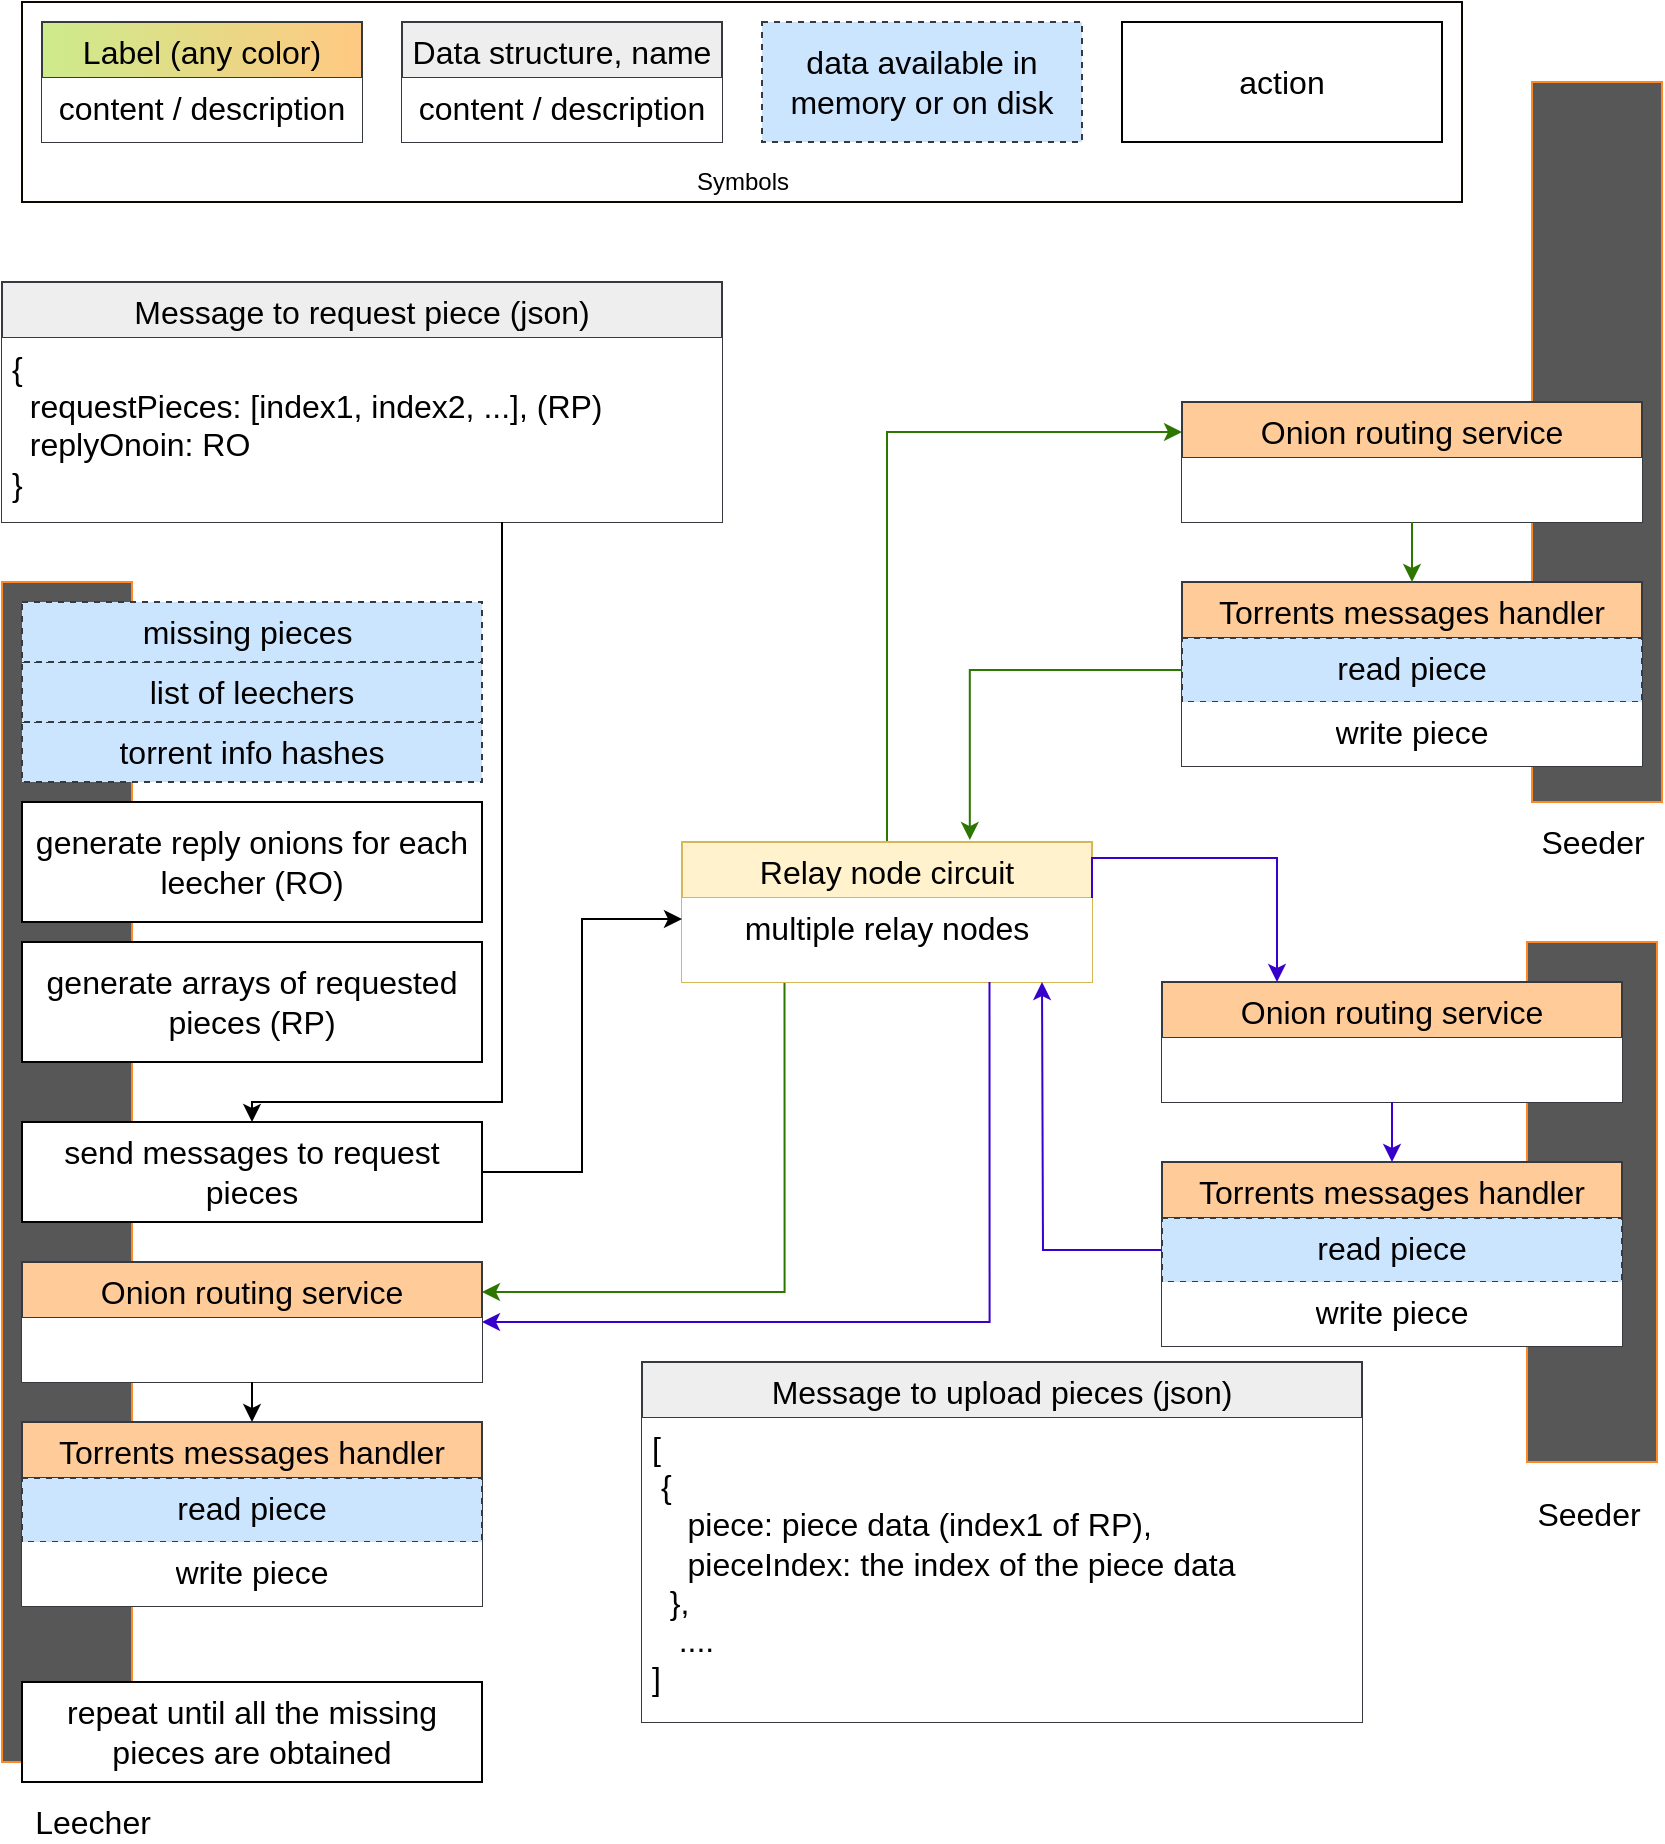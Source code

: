 <mxfile version="19.0.3" type="device"><diagram id="4xbC4ObY25uivZBP897c" name="Page-1"><mxGraphModel dx="1363" dy="905" grid="1" gridSize="10" guides="1" tooltips="1" connect="1" arrows="1" fold="1" page="1" pageScale="1" pageWidth="850" pageHeight="1100" math="0" shadow="0"><root><mxCell id="0"/><mxCell id="1" parent="0"/><mxCell id="p1-u_pgE0dWVdGw9q0E_-19" value="" style="rounded=0;whiteSpace=wrap;html=1;fillColor=#575757;gradientColor=none;strokeColor=#FF8826;" vertex="1" parent="1"><mxGeometry x="775" y="140" width="65" height="360" as="geometry"/></mxCell><mxCell id="p1-u_pgE0dWVdGw9q0E_-1" value="" style="rounded=0;whiteSpace=wrap;html=1;fillColor=#575757;gradientColor=none;strokeColor=#FF8826;" vertex="1" parent="1"><mxGeometry x="10" y="390" width="65" height="590" as="geometry"/></mxCell><mxCell id="p1-u_pgE0dWVdGw9q0E_-3" value="&lt;font style=&quot;font-size: 16px;&quot;&gt;Seeder&lt;br&gt;&lt;/font&gt;" style="text;html=1;align=center;verticalAlign=middle;resizable=0;points=[];autosize=1;strokeColor=none;fillColor=none;" vertex="1" parent="1"><mxGeometry x="770" y="510" width="70" height="20" as="geometry"/></mxCell><mxCell id="p1-u_pgE0dWVdGw9q0E_-9" value="&lt;font style=&quot;font-size: 16px;&quot;&gt;Leecher&lt;br&gt;&lt;/font&gt;" style="text;html=1;align=center;verticalAlign=middle;resizable=0;points=[];autosize=1;strokeColor=none;fillColor=none;" vertex="1" parent="1"><mxGeometry x="20" y="1000" width="70" height="20" as="geometry"/></mxCell><mxCell id="p1-u_pgE0dWVdGw9q0E_-10" value="&lt;font style=&quot;font-size: 16px;&quot;&gt;torrent info hashes&lt;br&gt;&lt;/font&gt;" style="rounded=0;whiteSpace=wrap;html=1;fillColor=#cce5ff;strokeColor=#36393d;dashed=1;strokeWidth=1;" vertex="1" parent="1"><mxGeometry x="20" y="460" width="230" height="30" as="geometry"/></mxCell><mxCell id="p1-u_pgE0dWVdGw9q0E_-20" value="&lt;font style=&quot;font-size: 16px;&quot;&gt;list of leechers&lt;br&gt;&lt;/font&gt;" style="rounded=0;whiteSpace=wrap;html=1;fillColor=#cce5ff;strokeColor=#36393d;dashed=1;strokeWidth=1;" vertex="1" parent="1"><mxGeometry x="20" y="430" width="230" height="30" as="geometry"/></mxCell><mxCell id="p1-u_pgE0dWVdGw9q0E_-21" value="" style="group;fillColor=#cce5ff;strokeColor=#36393d;gradientColor=#ffffff;" vertex="1" connectable="0" parent="1"><mxGeometry x="20" y="100" width="720" height="100" as="geometry"/></mxCell><mxCell id="p1-u_pgE0dWVdGw9q0E_-22" value="" style="rounded=0;whiteSpace=wrap;html=1;fillColor=default;strokeColor=#0D0702;" vertex="1" parent="p1-u_pgE0dWVdGw9q0E_-21"><mxGeometry width="720" height="100" as="geometry"/></mxCell><mxCell id="p1-u_pgE0dWVdGw9q0E_-23" value="&lt;font style=&quot;font-size: 16px;&quot;&gt;data&amp;nbsp;&lt;span&gt;&lt;span data-dobid=&quot;hdw&quot;&gt;available in memory or on disk&lt;/span&gt;&lt;/span&gt;&lt;br&gt;&lt;/font&gt;" style="rounded=0;whiteSpace=wrap;html=1;fillColor=#cce5ff;strokeColor=#36393d;dashed=1;strokeWidth=1;" vertex="1" parent="p1-u_pgE0dWVdGw9q0E_-21"><mxGeometry x="370" y="10" width="160" height="60" as="geometry"/></mxCell><mxCell id="p1-u_pgE0dWVdGw9q0E_-24" value="Data structure, name" style="swimlane;fontStyle=0;childLayout=stackLayout;horizontal=1;startSize=28;horizontalStack=0;resizeParent=1;resizeParentMax=0;resizeLast=0;collapsible=1;marginBottom=0;rounded=0;fontSize=16;fillColor=#eeeeee;strokeColor=#36393d;" vertex="1" parent="p1-u_pgE0dWVdGw9q0E_-21"><mxGeometry x="190" y="10" width="160" height="60" as="geometry"/></mxCell><mxCell id="p1-u_pgE0dWVdGw9q0E_-25" value="&lt;h1&gt;&lt;/h1&gt;&lt;span style=&quot;background-color: initial;&quot;&gt;&lt;div style=&quot;&quot;&gt;&lt;span style=&quot;font-size: 16px; background-color: initial;&quot;&gt;content / description&lt;/span&gt;&lt;/div&gt;&lt;/span&gt;" style="text;html=1;strokeColor=none;fillColor=default;spacing=5;spacingTop=-20;whiteSpace=wrap;overflow=hidden;rounded=0;align=center;" vertex="1" parent="p1-u_pgE0dWVdGw9q0E_-24"><mxGeometry y="28" width="160" height="32" as="geometry"/></mxCell><mxCell id="p1-u_pgE0dWVdGw9q0E_-26" value="Label (any color)" style="swimlane;fontStyle=0;childLayout=stackLayout;horizontal=1;startSize=28;horizontalStack=0;resizeParent=1;resizeParentMax=0;resizeLast=0;collapsible=1;marginBottom=0;rounded=0;fontSize=16;fillColor=#cdeb8b;strokeColor=#36393d;gradientColor=#FFC982;gradientDirection=east;" vertex="1" parent="p1-u_pgE0dWVdGw9q0E_-21"><mxGeometry x="10" y="10" width="160" height="60" as="geometry"/></mxCell><mxCell id="p1-u_pgE0dWVdGw9q0E_-27" value="&lt;h1&gt;&lt;/h1&gt;&lt;span style=&quot;background-color: initial;&quot;&gt;&lt;div style=&quot;&quot;&gt;&lt;span style=&quot;font-size: 16px; background-color: initial;&quot;&gt;content / description&lt;/span&gt;&lt;/div&gt;&lt;/span&gt;" style="text;html=1;strokeColor=none;fillColor=default;spacing=5;spacingTop=-20;whiteSpace=wrap;overflow=hidden;rounded=0;align=center;" vertex="1" parent="p1-u_pgE0dWVdGw9q0E_-26"><mxGeometry y="28" width="160" height="32" as="geometry"/></mxCell><mxCell id="p1-u_pgE0dWVdGw9q0E_-28" value="&lt;font style=&quot;font-size: 16px;&quot;&gt;action&lt;br&gt;&lt;/font&gt;" style="rounded=0;whiteSpace=wrap;html=1;fillColor=default;strokeColor=#050301;" vertex="1" parent="p1-u_pgE0dWVdGw9q0E_-21"><mxGeometry x="550" y="10" width="160" height="60" as="geometry"/></mxCell><mxCell id="p1-u_pgE0dWVdGw9q0E_-29" value="Symbols" style="text;html=1;align=center;verticalAlign=middle;resizable=0;points=[];autosize=1;strokeColor=none;fillColor=none;" vertex="1" parent="p1-u_pgE0dWVdGw9q0E_-21"><mxGeometry x="330" y="80" width="60" height="20" as="geometry"/></mxCell><mxCell id="p1-u_pgE0dWVdGw9q0E_-31" value="" style="rounded=0;whiteSpace=wrap;html=1;fillColor=#575757;gradientColor=none;strokeColor=#FF8826;" vertex="1" parent="1"><mxGeometry x="772.5" y="570" width="65" height="260" as="geometry"/></mxCell><mxCell id="p1-u_pgE0dWVdGw9q0E_-32" value="&lt;font style=&quot;font-size: 16px;&quot;&gt;Seeder&lt;br&gt;&lt;/font&gt;" style="text;html=1;align=center;verticalAlign=middle;resizable=0;points=[];autosize=1;strokeColor=none;fillColor=none;" vertex="1" parent="1"><mxGeometry x="767.5" y="846" width="70" height="20" as="geometry"/></mxCell><mxCell id="p1-u_pgE0dWVdGw9q0E_-33" value="&lt;font style=&quot;font-size: 16px;&quot;&gt;generate reply onions for each leecher (RO)&lt;br&gt;&lt;/font&gt;" style="rounded=0;whiteSpace=wrap;html=1;fillColor=default;strokeColor=#050301;" vertex="1" parent="1"><mxGeometry x="20" y="500" width="230" height="60" as="geometry"/></mxCell><mxCell id="p1-u_pgE0dWVdGw9q0E_-53" style="edgeStyle=orthogonalEdgeStyle;rounded=0;orthogonalLoop=1;jettySize=auto;html=1;exitX=0.5;exitY=0;exitDx=0;exitDy=0;entryX=0;entryY=0.25;entryDx=0;entryDy=0;fillColor=#60a917;strokeColor=#2D7600;" edge="1" parent="1" source="p1-u_pgE0dWVdGw9q0E_-34" target="p1-u_pgE0dWVdGw9q0E_-54"><mxGeometry relative="1" as="geometry"><Array as="points"><mxPoint x="453" y="315"/></Array></mxGeometry></mxCell><mxCell id="p1-u_pgE0dWVdGw9q0E_-72" style="edgeStyle=orthogonalEdgeStyle;rounded=0;orthogonalLoop=1;jettySize=auto;html=1;exitX=0.25;exitY=1;exitDx=0;exitDy=0;entryX=1;entryY=0.25;entryDx=0;entryDy=0;fillColor=#60a917;strokeColor=#2D7600;" edge="1" parent="1" source="p1-u_pgE0dWVdGw9q0E_-34" target="p1-u_pgE0dWVdGw9q0E_-44"><mxGeometry relative="1" as="geometry"/></mxCell><mxCell id="p1-u_pgE0dWVdGw9q0E_-34" value="Relay node circuit" style="swimlane;fontStyle=0;childLayout=stackLayout;horizontal=1;startSize=28;horizontalStack=0;resizeParent=1;resizeParentMax=0;resizeLast=0;collapsible=1;marginBottom=0;rounded=0;fontSize=16;fillColor=#fff2cc;strokeColor=#d6b656;gradientDirection=east;" vertex="1" parent="1"><mxGeometry x="350" y="520" width="205" height="70" as="geometry"/></mxCell><mxCell id="p1-u_pgE0dWVdGw9q0E_-35" value="&lt;h1&gt;&lt;/h1&gt;&lt;span style=&quot;background-color: initial;&quot;&gt;&lt;div style=&quot;&quot;&gt;&lt;span style=&quot;font-size: 16px; background-color: initial;&quot;&gt;multiple relay nodes&lt;/span&gt;&lt;/div&gt;&lt;/span&gt;" style="text;html=1;strokeColor=none;fillColor=default;spacing=5;spacingTop=-20;whiteSpace=wrap;overflow=hidden;rounded=0;align=center;" vertex="1" parent="p1-u_pgE0dWVdGw9q0E_-34"><mxGeometry y="28" width="205" height="42" as="geometry"/></mxCell><mxCell id="p1-u_pgE0dWVdGw9q0E_-41" value="Message to request piece (json)" style="swimlane;fontStyle=0;childLayout=stackLayout;horizontal=1;startSize=28;horizontalStack=0;resizeParent=1;resizeParentMax=0;resizeLast=0;collapsible=1;marginBottom=0;rounded=0;fontSize=16;fillColor=#eeeeee;strokeColor=#36393d;" vertex="1" parent="1"><mxGeometry x="10" y="240" width="360" height="120" as="geometry"/></mxCell><mxCell id="p1-u_pgE0dWVdGw9q0E_-42" value="&lt;h1&gt;&lt;/h1&gt;&lt;span style=&quot;background-color: initial;&quot;&gt;&lt;div style=&quot;&quot;&gt;&lt;span style=&quot;font-size: 16px; background-color: initial;&quot;&gt;{&lt;/span&gt;&lt;/div&gt;&lt;div style=&quot;&quot;&gt;&lt;span style=&quot;font-size: 16px; background-color: initial;&quot;&gt;&amp;nbsp; requestPieces: [index1, index2, ...], (RP)&lt;/span&gt;&lt;/div&gt;&lt;div style=&quot;&quot;&gt;&lt;span style=&quot;font-size: 16px; background-color: initial;&quot;&gt;&amp;nbsp; replyOnoin: RO&lt;/span&gt;&lt;/div&gt;&lt;div style=&quot;&quot;&gt;&lt;span style=&quot;font-size: 16px; background-color: initial;&quot;&gt;}&lt;/span&gt;&lt;/div&gt;&lt;div style=&quot;&quot;&gt;&lt;span style=&quot;font-size: 16px; background-color: initial;&quot;&gt;&lt;br&gt;&lt;/span&gt;&lt;/div&gt;&lt;/span&gt;" style="text;html=1;strokeColor=none;fillColor=default;spacing=5;spacingTop=-20;whiteSpace=wrap;overflow=hidden;rounded=0;align=left;" vertex="1" parent="p1-u_pgE0dWVdGw9q0E_-41"><mxGeometry y="28" width="360" height="92" as="geometry"/></mxCell><mxCell id="p1-u_pgE0dWVdGw9q0E_-43" value="&lt;font style=&quot;font-size: 16px;&quot;&gt;generate arrays of requested pieces (RP)&lt;br&gt;&lt;/font&gt;" style="rounded=0;whiteSpace=wrap;html=1;fillColor=default;strokeColor=#050301;" vertex="1" parent="1"><mxGeometry x="20" y="570" width="230" height="60" as="geometry"/></mxCell><mxCell id="p1-u_pgE0dWVdGw9q0E_-44" value="Onion routing service" style="swimlane;fontStyle=0;childLayout=stackLayout;horizontal=1;startSize=28;horizontalStack=0;resizeParent=1;resizeParentMax=0;resizeLast=0;collapsible=1;marginBottom=0;rounded=0;fontSize=16;fillColor=#ffcc99;strokeColor=#36393d;gradientDirection=east;" vertex="1" parent="1"><mxGeometry x="20" y="730" width="230" height="60" as="geometry"/></mxCell><mxCell id="p1-u_pgE0dWVdGw9q0E_-45" value="&lt;h1&gt;&lt;/h1&gt;&lt;span style=&quot;background-color: initial;&quot;&gt;&lt;div style=&quot;&quot;&gt;&lt;br&gt;&lt;/div&gt;&lt;/span&gt;" style="text;html=1;strokeColor=none;fillColor=default;spacing=5;spacingTop=-20;whiteSpace=wrap;overflow=hidden;rounded=0;align=center;" vertex="1" parent="p1-u_pgE0dWVdGw9q0E_-44"><mxGeometry y="28" width="230" height="32" as="geometry"/></mxCell><mxCell id="p1-u_pgE0dWVdGw9q0E_-46" value="Torrents messages handler" style="swimlane;fontStyle=0;childLayout=stackLayout;horizontal=1;startSize=28;horizontalStack=0;resizeParent=1;resizeParentMax=0;resizeLast=0;collapsible=1;marginBottom=0;rounded=0;fontSize=16;fillColor=#ffcc99;strokeColor=#36393d;gradientDirection=east;" vertex="1" parent="1"><mxGeometry x="20" y="810" width="230" height="92" as="geometry"/></mxCell><mxCell id="p1-u_pgE0dWVdGw9q0E_-47" value="&lt;h1&gt;&lt;/h1&gt;&lt;span style=&quot;background-color: initial; font-size: 16px;&quot;&gt;&lt;div style=&quot;&quot;&gt;read piece&lt;/div&gt;&lt;/span&gt;" style="text;html=1;strokeColor=#36393d;fillColor=#cce5ff;spacing=5;spacingTop=-20;whiteSpace=wrap;overflow=hidden;rounded=0;align=center;dashed=1;" vertex="1" parent="p1-u_pgE0dWVdGw9q0E_-46"><mxGeometry y="28" width="230" height="32" as="geometry"/></mxCell><mxCell id="p1-u_pgE0dWVdGw9q0E_-49" value="&lt;h1&gt;&lt;/h1&gt;&lt;span style=&quot;background-color: initial; font-size: 16px;&quot;&gt;&lt;div style=&quot;&quot;&gt;write piece&lt;/div&gt;&lt;/span&gt;" style="text;html=1;strokeColor=none;fillColor=default;spacing=5;spacingTop=-20;whiteSpace=wrap;overflow=hidden;rounded=0;align=center;" vertex="1" parent="p1-u_pgE0dWVdGw9q0E_-46"><mxGeometry y="60" width="230" height="32" as="geometry"/></mxCell><mxCell id="p1-u_pgE0dWVdGw9q0E_-48" style="edgeStyle=orthogonalEdgeStyle;rounded=0;orthogonalLoop=1;jettySize=auto;html=1;exitX=0.5;exitY=1;exitDx=0;exitDy=0;entryX=0.5;entryY=0;entryDx=0;entryDy=0;" edge="1" parent="1" source="p1-u_pgE0dWVdGw9q0E_-45" target="p1-u_pgE0dWVdGw9q0E_-46"><mxGeometry relative="1" as="geometry"/></mxCell><mxCell id="p1-u_pgE0dWVdGw9q0E_-52" style="edgeStyle=orthogonalEdgeStyle;rounded=0;orthogonalLoop=1;jettySize=auto;html=1;exitX=1;exitY=0.5;exitDx=0;exitDy=0;entryX=0;entryY=0.25;entryDx=0;entryDy=0;" edge="1" parent="1" source="p1-u_pgE0dWVdGw9q0E_-50" target="p1-u_pgE0dWVdGw9q0E_-35"><mxGeometry relative="1" as="geometry"/></mxCell><mxCell id="p1-u_pgE0dWVdGw9q0E_-50" value="&lt;font style=&quot;font-size: 16px;&quot;&gt;send messages to request pieces&lt;br&gt;&lt;/font&gt;" style="rounded=0;whiteSpace=wrap;html=1;fillColor=default;strokeColor=#050301;" vertex="1" parent="1"><mxGeometry x="20" y="660" width="230" height="50" as="geometry"/></mxCell><mxCell id="p1-u_pgE0dWVdGw9q0E_-51" style="edgeStyle=orthogonalEdgeStyle;rounded=0;orthogonalLoop=1;jettySize=auto;html=1;entryX=0.5;entryY=0;entryDx=0;entryDy=0;" edge="1" parent="1" target="p1-u_pgE0dWVdGw9q0E_-50"><mxGeometry relative="1" as="geometry"><mxPoint x="260" y="360" as="sourcePoint"/><Array as="points"><mxPoint x="260" y="650"/><mxPoint x="135" y="650"/></Array></mxGeometry></mxCell><mxCell id="p1-u_pgE0dWVdGw9q0E_-54" value="Onion routing service" style="swimlane;fontStyle=0;childLayout=stackLayout;horizontal=1;startSize=28;horizontalStack=0;resizeParent=1;resizeParentMax=0;resizeLast=0;collapsible=1;marginBottom=0;rounded=0;fontSize=16;fillColor=#ffcc99;strokeColor=#36393d;gradientDirection=east;" vertex="1" parent="1"><mxGeometry x="600" y="300" width="230" height="60" as="geometry"/></mxCell><mxCell id="p1-u_pgE0dWVdGw9q0E_-55" value="&lt;h1&gt;&lt;/h1&gt;&lt;span style=&quot;background-color: initial;&quot;&gt;&lt;div style=&quot;&quot;&gt;&lt;br&gt;&lt;/div&gt;&lt;/span&gt;" style="text;html=1;strokeColor=none;fillColor=default;spacing=5;spacingTop=-20;whiteSpace=wrap;overflow=hidden;rounded=0;align=center;" vertex="1" parent="p1-u_pgE0dWVdGw9q0E_-54"><mxGeometry y="28" width="230" height="32" as="geometry"/></mxCell><mxCell id="p1-u_pgE0dWVdGw9q0E_-56" value="Torrents messages handler" style="swimlane;fontStyle=0;childLayout=stackLayout;horizontal=1;startSize=28;horizontalStack=0;resizeParent=1;resizeParentMax=0;resizeLast=0;collapsible=1;marginBottom=0;rounded=0;fontSize=16;fillColor=#ffcc99;strokeColor=#36393d;gradientDirection=east;" vertex="1" parent="1"><mxGeometry x="600" y="390" width="230" height="92" as="geometry"/></mxCell><mxCell id="p1-u_pgE0dWVdGw9q0E_-57" value="&lt;h1&gt;&lt;/h1&gt;&lt;span style=&quot;background-color: initial; font-size: 16px;&quot;&gt;&lt;div style=&quot;&quot;&gt;read piece&lt;/div&gt;&lt;/span&gt;" style="text;html=1;strokeColor=#36393d;fillColor=#cce5ff;spacing=5;spacingTop=-20;whiteSpace=wrap;overflow=hidden;rounded=0;align=center;dashed=1;" vertex="1" parent="p1-u_pgE0dWVdGw9q0E_-56"><mxGeometry y="28" width="230" height="32" as="geometry"/></mxCell><mxCell id="p1-u_pgE0dWVdGw9q0E_-58" value="&lt;h1&gt;&lt;/h1&gt;&lt;span style=&quot;background-color: initial; font-size: 16px;&quot;&gt;&lt;div style=&quot;&quot;&gt;write piece&lt;/div&gt;&lt;/span&gt;" style="text;html=1;strokeColor=none;fillColor=default;spacing=5;spacingTop=-20;whiteSpace=wrap;overflow=hidden;rounded=0;align=center;" vertex="1" parent="p1-u_pgE0dWVdGw9q0E_-56"><mxGeometry y="60" width="230" height="32" as="geometry"/></mxCell><mxCell id="p1-u_pgE0dWVdGw9q0E_-59" style="edgeStyle=orthogonalEdgeStyle;rounded=0;orthogonalLoop=1;jettySize=auto;html=1;exitX=0.5;exitY=1;exitDx=0;exitDy=0;entryX=0.5;entryY=0;entryDx=0;entryDy=0;fillColor=#60a917;strokeColor=#2D7600;" edge="1" parent="1" source="p1-u_pgE0dWVdGw9q0E_-55" target="p1-u_pgE0dWVdGw9q0E_-56"><mxGeometry relative="1" as="geometry"/></mxCell><mxCell id="p1-u_pgE0dWVdGw9q0E_-60" style="edgeStyle=orthogonalEdgeStyle;rounded=0;orthogonalLoop=1;jettySize=auto;html=1;exitX=0;exitY=0.5;exitDx=0;exitDy=0;entryX=0.702;entryY=-0.014;entryDx=0;entryDy=0;entryPerimeter=0;fillColor=#60a917;strokeColor=#2D7600;" edge="1" parent="1" source="p1-u_pgE0dWVdGw9q0E_-57" target="p1-u_pgE0dWVdGw9q0E_-34"><mxGeometry relative="1" as="geometry"/></mxCell><mxCell id="p1-u_pgE0dWVdGw9q0E_-61" style="edgeStyle=orthogonalEdgeStyle;rounded=0;orthogonalLoop=1;jettySize=auto;html=1;exitX=0.75;exitY=1;exitDx=0;exitDy=0;entryX=1;entryY=0.5;entryDx=0;entryDy=0;fillColor=#6a00ff;strokeColor=#3700CC;" edge="1" parent="1" source="p1-u_pgE0dWVdGw9q0E_-35" target="p1-u_pgE0dWVdGw9q0E_-44"><mxGeometry relative="1" as="geometry"/></mxCell><mxCell id="p1-u_pgE0dWVdGw9q0E_-62" value="Message to upload pieces (json)" style="swimlane;fontStyle=0;childLayout=stackLayout;horizontal=1;startSize=28;horizontalStack=0;resizeParent=1;resizeParentMax=0;resizeLast=0;collapsible=1;marginBottom=0;rounded=0;fontSize=16;fillColor=#eeeeee;strokeColor=#36393d;" vertex="1" parent="1"><mxGeometry x="330" y="780" width="360" height="180" as="geometry"/></mxCell><mxCell id="p1-u_pgE0dWVdGw9q0E_-63" value="&lt;h1&gt;&lt;/h1&gt;&lt;span style=&quot;background-color: initial; font-size: 16px;&quot;&gt;&lt;div style=&quot;&quot;&gt;[&lt;/div&gt;&lt;div style=&quot;&quot;&gt;&amp;nbsp;{&lt;/div&gt;&lt;div style=&quot;&quot;&gt;&amp;nbsp; &amp;nbsp; piece: piece data (index1 of RP),&lt;/div&gt;&lt;div style=&quot;&quot;&gt;&amp;nbsp; &amp;nbsp; pieceIndex: the index of the piece data&lt;/div&gt;&lt;div style=&quot;&quot;&gt;&amp;nbsp; },&lt;/div&gt;&lt;div style=&quot;&quot;&gt;&amp;nbsp; &amp;nbsp;....&lt;/div&gt;&lt;div style=&quot;&quot;&gt;]&lt;/div&gt;&lt;/span&gt;" style="text;html=1;strokeColor=none;fillColor=default;spacing=5;spacingTop=-20;whiteSpace=wrap;overflow=hidden;rounded=0;align=left;" vertex="1" parent="p1-u_pgE0dWVdGw9q0E_-62"><mxGeometry y="28" width="360" height="152" as="geometry"/></mxCell><mxCell id="p1-u_pgE0dWVdGw9q0E_-64" value="Onion routing service" style="swimlane;fontStyle=0;childLayout=stackLayout;horizontal=1;startSize=28;horizontalStack=0;resizeParent=1;resizeParentMax=0;resizeLast=0;collapsible=1;marginBottom=0;rounded=0;fontSize=16;fillColor=#ffcc99;strokeColor=#36393d;gradientDirection=east;" vertex="1" parent="1"><mxGeometry x="590" y="590" width="230" height="60" as="geometry"/></mxCell><mxCell id="p1-u_pgE0dWVdGw9q0E_-65" value="&lt;h1&gt;&lt;/h1&gt;&lt;span style=&quot;background-color: initial;&quot;&gt;&lt;div style=&quot;&quot;&gt;&lt;br&gt;&lt;/div&gt;&lt;/span&gt;" style="text;html=1;strokeColor=none;fillColor=default;spacing=5;spacingTop=-20;whiteSpace=wrap;overflow=hidden;rounded=0;align=center;" vertex="1" parent="p1-u_pgE0dWVdGw9q0E_-64"><mxGeometry y="28" width="230" height="32" as="geometry"/></mxCell><mxCell id="p1-u_pgE0dWVdGw9q0E_-71" style="edgeStyle=orthogonalEdgeStyle;rounded=0;orthogonalLoop=1;jettySize=auto;html=1;exitX=0;exitY=0.5;exitDx=0;exitDy=0;fillColor=#6a00ff;strokeColor=#3700CC;" edge="1" parent="1" source="p1-u_pgE0dWVdGw9q0E_-67"><mxGeometry relative="1" as="geometry"><mxPoint x="530" y="590" as="targetPoint"/></mxGeometry></mxCell><mxCell id="p1-u_pgE0dWVdGw9q0E_-66" value="Torrents messages handler" style="swimlane;fontStyle=0;childLayout=stackLayout;horizontal=1;startSize=28;horizontalStack=0;resizeParent=1;resizeParentMax=0;resizeLast=0;collapsible=1;marginBottom=0;rounded=0;fontSize=16;fillColor=#ffcc99;strokeColor=#36393d;gradientDirection=east;" vertex="1" parent="1"><mxGeometry x="590" y="680" width="230" height="92" as="geometry"/></mxCell><mxCell id="p1-u_pgE0dWVdGw9q0E_-67" value="&lt;h1&gt;&lt;/h1&gt;&lt;span style=&quot;background-color: initial; font-size: 16px;&quot;&gt;&lt;div style=&quot;&quot;&gt;read piece&lt;/div&gt;&lt;/span&gt;" style="text;html=1;strokeColor=#36393d;fillColor=#cce5ff;spacing=5;spacingTop=-20;whiteSpace=wrap;overflow=hidden;rounded=0;align=center;dashed=1;" vertex="1" parent="p1-u_pgE0dWVdGw9q0E_-66"><mxGeometry y="28" width="230" height="32" as="geometry"/></mxCell><mxCell id="p1-u_pgE0dWVdGw9q0E_-68" value="&lt;h1&gt;&lt;/h1&gt;&lt;span style=&quot;background-color: initial; font-size: 16px;&quot;&gt;&lt;div style=&quot;&quot;&gt;write piece&lt;/div&gt;&lt;/span&gt;" style="text;html=1;strokeColor=none;fillColor=default;spacing=5;spacingTop=-20;whiteSpace=wrap;overflow=hidden;rounded=0;align=center;" vertex="1" parent="p1-u_pgE0dWVdGw9q0E_-66"><mxGeometry y="60" width="230" height="32" as="geometry"/></mxCell><mxCell id="p1-u_pgE0dWVdGw9q0E_-69" style="edgeStyle=orthogonalEdgeStyle;rounded=0;orthogonalLoop=1;jettySize=auto;html=1;exitX=0.5;exitY=1;exitDx=0;exitDy=0;entryX=0.5;entryY=0;entryDx=0;entryDy=0;fillColor=#6a00ff;strokeColor=#3700CC;" edge="1" parent="1" source="p1-u_pgE0dWVdGw9q0E_-65" target="p1-u_pgE0dWVdGw9q0E_-66"><mxGeometry relative="1" as="geometry"/></mxCell><mxCell id="p1-u_pgE0dWVdGw9q0E_-70" style="edgeStyle=orthogonalEdgeStyle;rounded=0;orthogonalLoop=1;jettySize=auto;html=1;exitX=1;exitY=0;exitDx=0;exitDy=0;entryX=0.25;entryY=0;entryDx=0;entryDy=0;fillColor=#6a00ff;strokeColor=#3700CC;" edge="1" parent="1" source="p1-u_pgE0dWVdGw9q0E_-35" target="p1-u_pgE0dWVdGw9q0E_-64"><mxGeometry relative="1" as="geometry"/></mxCell><mxCell id="p1-u_pgE0dWVdGw9q0E_-73" value="&lt;font style=&quot;font-size: 16px;&quot;&gt;repeat until all the missing pieces are obtained&lt;br&gt;&lt;/font&gt;" style="rounded=0;whiteSpace=wrap;html=1;fillColor=default;strokeColor=#050301;" vertex="1" parent="1"><mxGeometry x="20" y="940" width="230" height="50" as="geometry"/></mxCell><mxCell id="p1-u_pgE0dWVdGw9q0E_-74" value="&lt;font style=&quot;font-size: 16px;&quot;&gt;missing pieces&amp;nbsp;&lt;br&gt;&lt;/font&gt;" style="rounded=0;whiteSpace=wrap;html=1;fillColor=#cce5ff;strokeColor=#36393d;dashed=1;strokeWidth=1;" vertex="1" parent="1"><mxGeometry x="20" y="400" width="230" height="30" as="geometry"/></mxCell></root></mxGraphModel></diagram></mxfile>